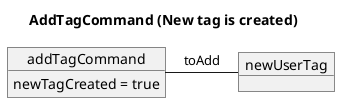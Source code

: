 @startuml

title AddTagCommand (New tag is created)

object addTagCommand {
    newTagCreated = true
}

object newUserTag

newUserTag -left- addTagCommand : toAdd



@enduml
